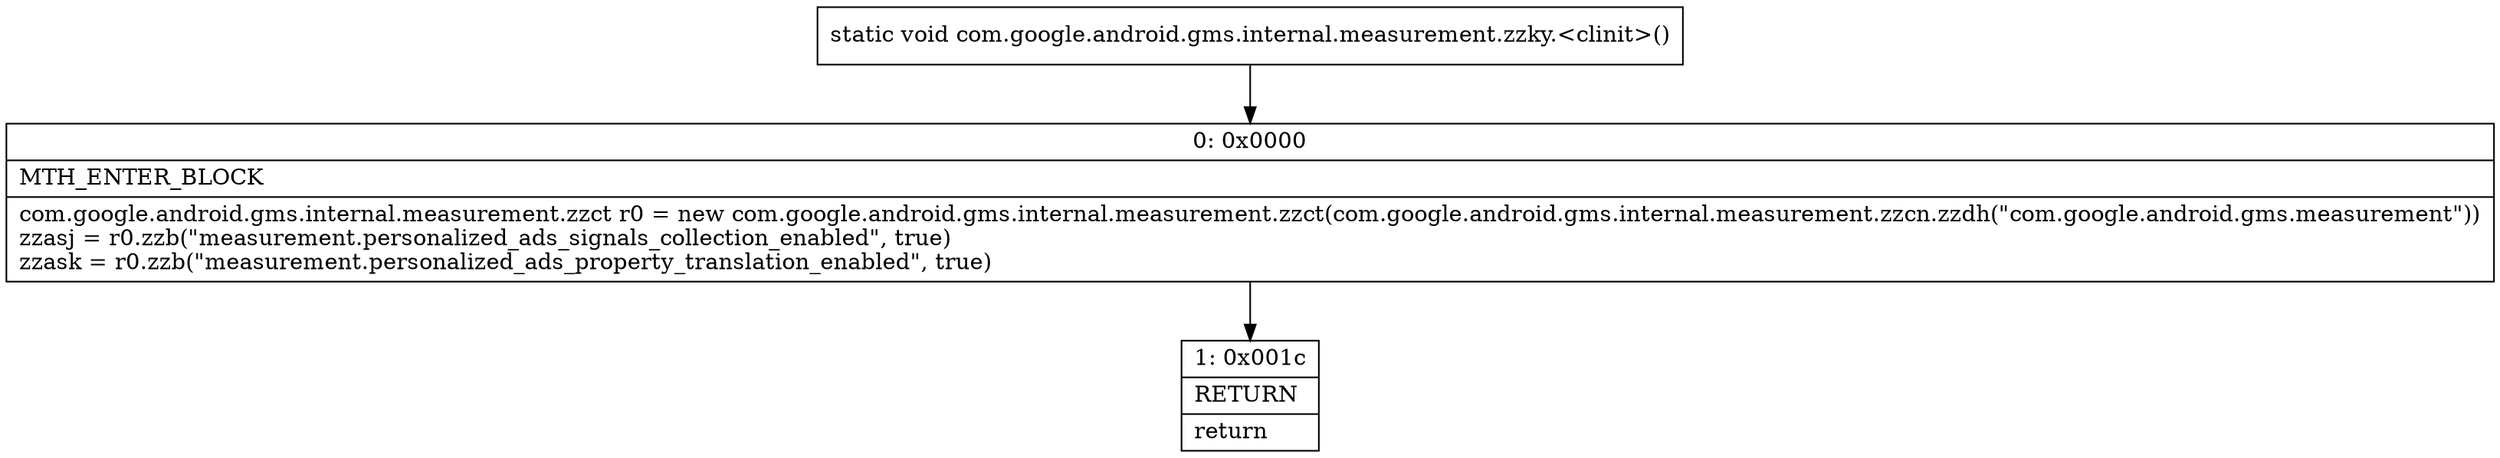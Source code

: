 digraph "CFG forcom.google.android.gms.internal.measurement.zzky.\<clinit\>()V" {
Node_0 [shape=record,label="{0\:\ 0x0000|MTH_ENTER_BLOCK\l|com.google.android.gms.internal.measurement.zzct r0 = new com.google.android.gms.internal.measurement.zzct(com.google.android.gms.internal.measurement.zzcn.zzdh(\"com.google.android.gms.measurement\"))\lzzasj = r0.zzb(\"measurement.personalized_ads_signals_collection_enabled\", true)\lzzask = r0.zzb(\"measurement.personalized_ads_property_translation_enabled\", true)\l}"];
Node_1 [shape=record,label="{1\:\ 0x001c|RETURN\l|return\l}"];
MethodNode[shape=record,label="{static void com.google.android.gms.internal.measurement.zzky.\<clinit\>() }"];
MethodNode -> Node_0;
Node_0 -> Node_1;
}

